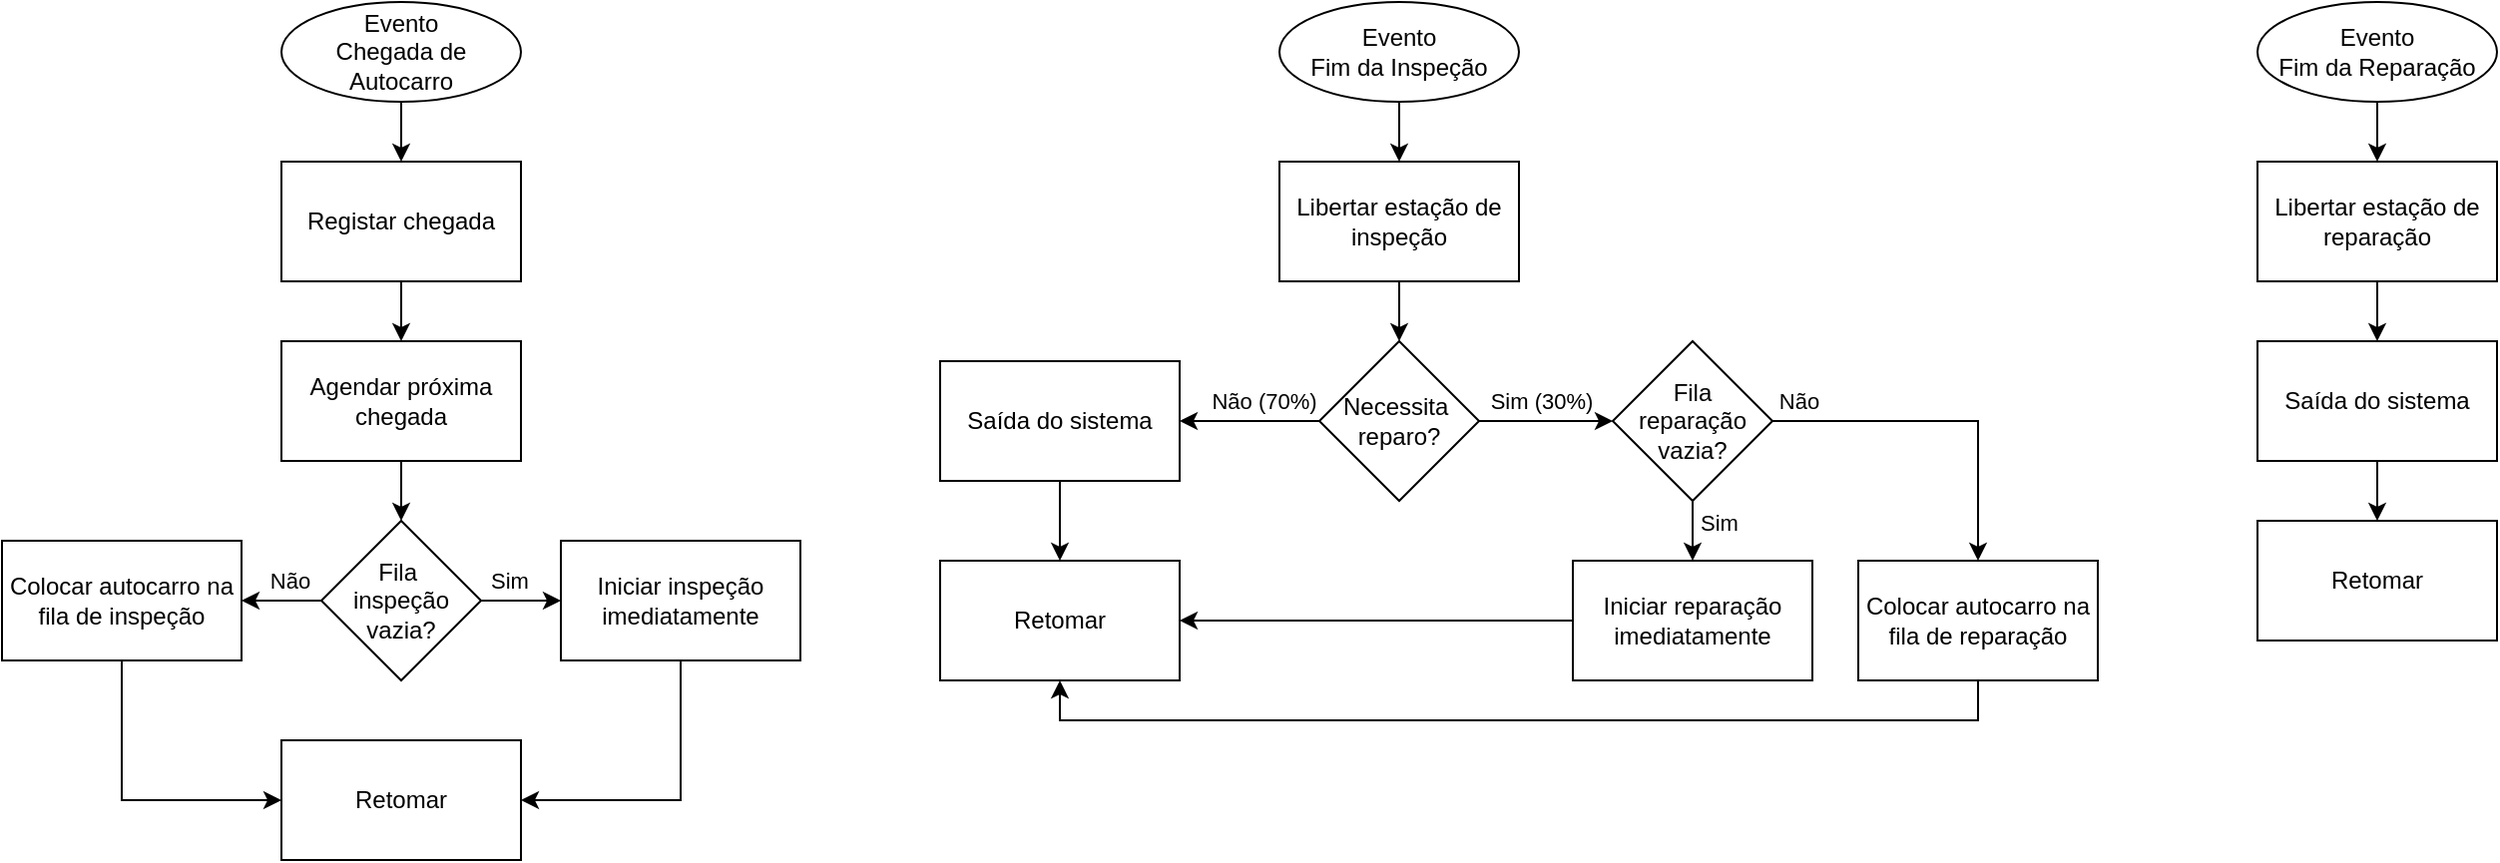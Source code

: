 <mxfile version="27.0.2" pages="2">
  <diagram name="Fluxogramas" id="xQIqP9B8EkHaDndvP4lS">
    <mxGraphModel dx="1773" dy="732" grid="1" gridSize="10" guides="1" tooltips="1" connect="1" arrows="1" fold="1" page="1" pageScale="1" pageWidth="827" pageHeight="1169" math="0" shadow="0">
      <root>
        <mxCell id="0" />
        <mxCell id="1" parent="0" />
        <mxCell id="2UPEshlx9W18VEsSvaUy-1" style="edgeStyle=orthogonalEdgeStyle;rounded=0;orthogonalLoop=1;jettySize=auto;html=1;exitX=0.5;exitY=1;exitDx=0;exitDy=0;entryX=0.5;entryY=0;entryDx=0;entryDy=0;" parent="1" source="2UPEshlx9W18VEsSvaUy-2" target="2UPEshlx9W18VEsSvaUy-4" edge="1">
          <mxGeometry relative="1" as="geometry" />
        </mxCell>
        <mxCell id="2UPEshlx9W18VEsSvaUy-2" value="Evento&lt;br&gt;Chegada de Autocarro" style="ellipse;whiteSpace=wrap;html=1;" parent="1" vertex="1">
          <mxGeometry x="-130" y="400" width="120" height="50" as="geometry" />
        </mxCell>
        <mxCell id="2UPEshlx9W18VEsSvaUy-3" style="edgeStyle=orthogonalEdgeStyle;rounded=0;orthogonalLoop=1;jettySize=auto;html=1;exitX=0.5;exitY=1;exitDx=0;exitDy=0;entryX=0.5;entryY=0;entryDx=0;entryDy=0;" parent="1" source="2UPEshlx9W18VEsSvaUy-4" target="2UPEshlx9W18VEsSvaUy-6" edge="1">
          <mxGeometry relative="1" as="geometry" />
        </mxCell>
        <mxCell id="2UPEshlx9W18VEsSvaUy-4" value="Registar chegada" style="rounded=0;whiteSpace=wrap;html=1;" parent="1" vertex="1">
          <mxGeometry x="-130" y="480" width="120" height="60" as="geometry" />
        </mxCell>
        <mxCell id="2UPEshlx9W18VEsSvaUy-5" style="edgeStyle=orthogonalEdgeStyle;rounded=0;orthogonalLoop=1;jettySize=auto;html=1;exitX=0.5;exitY=1;exitDx=0;exitDy=0;entryX=0.5;entryY=0;entryDx=0;entryDy=0;" parent="1" source="2UPEshlx9W18VEsSvaUy-6" target="2UPEshlx9W18VEsSvaUy-16" edge="1">
          <mxGeometry relative="1" as="geometry" />
        </mxCell>
        <mxCell id="2UPEshlx9W18VEsSvaUy-6" value="Agendar próxima chegada" style="rounded=0;whiteSpace=wrap;html=1;" parent="1" vertex="1">
          <mxGeometry x="-130" y="570" width="120" height="60" as="geometry" />
        </mxCell>
        <mxCell id="2UPEshlx9W18VEsSvaUy-7" style="edgeStyle=orthogonalEdgeStyle;rounded=0;orthogonalLoop=1;jettySize=auto;html=1;exitX=0.5;exitY=1;exitDx=0;exitDy=0;entryX=1;entryY=0.5;entryDx=0;entryDy=0;" parent="1" source="2UPEshlx9W18VEsSvaUy-8" target="2UPEshlx9W18VEsSvaUy-11" edge="1">
          <mxGeometry relative="1" as="geometry" />
        </mxCell>
        <mxCell id="2UPEshlx9W18VEsSvaUy-8" value="Iniciar inspeção imediatamente" style="rounded=0;whiteSpace=wrap;html=1;" parent="1" vertex="1">
          <mxGeometry x="10" y="670" width="120" height="60" as="geometry" />
        </mxCell>
        <mxCell id="2UPEshlx9W18VEsSvaUy-9" style="edgeStyle=orthogonalEdgeStyle;rounded=0;orthogonalLoop=1;jettySize=auto;html=1;exitX=0.5;exitY=1;exitDx=0;exitDy=0;entryX=0;entryY=0.5;entryDx=0;entryDy=0;" parent="1" source="2UPEshlx9W18VEsSvaUy-10" target="2UPEshlx9W18VEsSvaUy-11" edge="1">
          <mxGeometry relative="1" as="geometry" />
        </mxCell>
        <mxCell id="2UPEshlx9W18VEsSvaUy-10" value="Colocar autocarro na fila de inspeção" style="rounded=0;whiteSpace=wrap;html=1;" parent="1" vertex="1">
          <mxGeometry x="-270" y="670" width="120" height="60" as="geometry" />
        </mxCell>
        <mxCell id="2UPEshlx9W18VEsSvaUy-11" value="Retomar" style="rounded=0;whiteSpace=wrap;html=1;" parent="1" vertex="1">
          <mxGeometry x="-130" y="770" width="120" height="60" as="geometry" />
        </mxCell>
        <mxCell id="2UPEshlx9W18VEsSvaUy-12" style="edgeStyle=orthogonalEdgeStyle;rounded=0;orthogonalLoop=1;jettySize=auto;html=1;exitX=0;exitY=0.5;exitDx=0;exitDy=0;entryX=1;entryY=0.5;entryDx=0;entryDy=0;" parent="1" source="2UPEshlx9W18VEsSvaUy-16" target="2UPEshlx9W18VEsSvaUy-10" edge="1">
          <mxGeometry relative="1" as="geometry" />
        </mxCell>
        <mxCell id="2UPEshlx9W18VEsSvaUy-13" value="Não" style="edgeLabel;html=1;align=center;verticalAlign=middle;resizable=0;points=[];" parent="2UPEshlx9W18VEsSvaUy-12" vertex="1" connectable="0">
          <mxGeometry x="-0.2" relative="1" as="geometry">
            <mxPoint y="-10" as="offset" />
          </mxGeometry>
        </mxCell>
        <mxCell id="2UPEshlx9W18VEsSvaUy-14" style="edgeStyle=orthogonalEdgeStyle;rounded=0;orthogonalLoop=1;jettySize=auto;html=1;exitX=1;exitY=0.5;exitDx=0;exitDy=0;entryX=0;entryY=0.5;entryDx=0;entryDy=0;" parent="1" source="2UPEshlx9W18VEsSvaUy-16" target="2UPEshlx9W18VEsSvaUy-8" edge="1">
          <mxGeometry relative="1" as="geometry" />
        </mxCell>
        <mxCell id="2UPEshlx9W18VEsSvaUy-15" value="Sim" style="edgeLabel;html=1;align=center;verticalAlign=middle;resizable=0;points=[];" parent="2UPEshlx9W18VEsSvaUy-14" vertex="1" connectable="0">
          <mxGeometry x="-0.3" relative="1" as="geometry">
            <mxPoint y="-10" as="offset" />
          </mxGeometry>
        </mxCell>
        <mxCell id="2UPEshlx9W18VEsSvaUy-16" value="Fila&amp;nbsp;&lt;div&gt;inspeção&lt;div&gt;vazia?&lt;/div&gt;&lt;/div&gt;" style="rhombus;whiteSpace=wrap;html=1;" parent="1" vertex="1">
          <mxGeometry x="-110" y="660" width="80" height="80" as="geometry" />
        </mxCell>
        <mxCell id="2UPEshlx9W18VEsSvaUy-17" style="edgeStyle=orthogonalEdgeStyle;rounded=0;orthogonalLoop=1;jettySize=auto;html=1;exitX=0.5;exitY=1;exitDx=0;exitDy=0;entryX=0.5;entryY=0;entryDx=0;entryDy=0;" parent="1" source="2UPEshlx9W18VEsSvaUy-18" target="2UPEshlx9W18VEsSvaUy-20" edge="1">
          <mxGeometry relative="1" as="geometry" />
        </mxCell>
        <mxCell id="2UPEshlx9W18VEsSvaUy-18" value="Evento&lt;br&gt;Fim da Inspeção" style="ellipse;whiteSpace=wrap;html=1;" parent="1" vertex="1">
          <mxGeometry x="370" y="400" width="120" height="50" as="geometry" />
        </mxCell>
        <mxCell id="2UPEshlx9W18VEsSvaUy-19" style="edgeStyle=orthogonalEdgeStyle;rounded=0;orthogonalLoop=1;jettySize=auto;html=1;exitX=0.5;exitY=1;exitDx=0;exitDy=0;entryX=0.5;entryY=0;entryDx=0;entryDy=0;" parent="1" source="2UPEshlx9W18VEsSvaUy-20" target="2UPEshlx9W18VEsSvaUy-28" edge="1">
          <mxGeometry relative="1" as="geometry">
            <mxPoint x="430" y="570" as="targetPoint" />
          </mxGeometry>
        </mxCell>
        <mxCell id="2UPEshlx9W18VEsSvaUy-20" value="Libertar estação de inspeção" style="rounded=0;whiteSpace=wrap;html=1;" parent="1" vertex="1">
          <mxGeometry x="370" y="480" width="120" height="60" as="geometry" />
        </mxCell>
        <mxCell id="2UPEshlx9W18VEsSvaUy-21" style="edgeStyle=orthogonalEdgeStyle;rounded=0;orthogonalLoop=1;jettySize=auto;html=1;exitX=0.5;exitY=1;exitDx=0;exitDy=0;entryX=0.5;entryY=0;entryDx=0;entryDy=0;" parent="1" source="2UPEshlx9W18VEsSvaUy-22" target="2UPEshlx9W18VEsSvaUy-23" edge="1">
          <mxGeometry relative="1" as="geometry" />
        </mxCell>
        <mxCell id="2UPEshlx9W18VEsSvaUy-22" value="Saída do sistema" style="rounded=0;whiteSpace=wrap;html=1;" parent="1" vertex="1">
          <mxGeometry x="200" y="580" width="120" height="60" as="geometry" />
        </mxCell>
        <mxCell id="2UPEshlx9W18VEsSvaUy-23" value="Retomar" style="rounded=0;whiteSpace=wrap;html=1;" parent="1" vertex="1">
          <mxGeometry x="200" y="680" width="120" height="60" as="geometry" />
        </mxCell>
        <mxCell id="2UPEshlx9W18VEsSvaUy-24" style="edgeStyle=orthogonalEdgeStyle;rounded=0;orthogonalLoop=1;jettySize=auto;html=1;exitX=0;exitY=0.5;exitDx=0;exitDy=0;entryX=1;entryY=0.5;entryDx=0;entryDy=0;" parent="1" source="2UPEshlx9W18VEsSvaUy-28" target="2UPEshlx9W18VEsSvaUy-22" edge="1">
          <mxGeometry relative="1" as="geometry" />
        </mxCell>
        <mxCell id="2UPEshlx9W18VEsSvaUy-25" value="Não (70%)" style="edgeLabel;html=1;align=center;verticalAlign=middle;resizable=0;points=[];" parent="2UPEshlx9W18VEsSvaUy-24" vertex="1" connectable="0">
          <mxGeometry x="-0.2" relative="1" as="geometry">
            <mxPoint y="-10" as="offset" />
          </mxGeometry>
        </mxCell>
        <mxCell id="2UPEshlx9W18VEsSvaUy-26" style="edgeStyle=orthogonalEdgeStyle;rounded=0;orthogonalLoop=1;jettySize=auto;html=1;exitX=1;exitY=0.5;exitDx=0;exitDy=0;entryX=0;entryY=0.5;entryDx=0;entryDy=0;" parent="1" source="2UPEshlx9W18VEsSvaUy-28" target="2UPEshlx9W18VEsSvaUy-37" edge="1">
          <mxGeometry relative="1" as="geometry">
            <mxPoint x="530" y="620" as="targetPoint" />
          </mxGeometry>
        </mxCell>
        <mxCell id="2UPEshlx9W18VEsSvaUy-27" value="Sim (30%)" style="edgeLabel;html=1;align=center;verticalAlign=middle;resizable=0;points=[];" parent="2UPEshlx9W18VEsSvaUy-26" vertex="1" connectable="0">
          <mxGeometry x="-0.3" relative="1" as="geometry">
            <mxPoint x="7" y="-10" as="offset" />
          </mxGeometry>
        </mxCell>
        <mxCell id="2UPEshlx9W18VEsSvaUy-28" value="Necessita&amp;nbsp;&lt;div&gt;reparo?&lt;/div&gt;" style="rhombus;whiteSpace=wrap;html=1;" parent="1" vertex="1">
          <mxGeometry x="390" y="570" width="80" height="80" as="geometry" />
        </mxCell>
        <mxCell id="2UPEshlx9W18VEsSvaUy-29" style="edgeStyle=orthogonalEdgeStyle;rounded=0;orthogonalLoop=1;jettySize=auto;html=1;exitX=0;exitY=0.5;exitDx=0;exitDy=0;entryX=1;entryY=0.5;entryDx=0;entryDy=0;" parent="1" source="2UPEshlx9W18VEsSvaUy-30" target="2UPEshlx9W18VEsSvaUy-23" edge="1">
          <mxGeometry relative="1" as="geometry" />
        </mxCell>
        <mxCell id="2UPEshlx9W18VEsSvaUy-30" value="Iniciar reparação imediatamente" style="rounded=0;whiteSpace=wrap;html=1;" parent="1" vertex="1">
          <mxGeometry x="517" y="680" width="120" height="60" as="geometry" />
        </mxCell>
        <mxCell id="2UPEshlx9W18VEsSvaUy-31" style="edgeStyle=orthogonalEdgeStyle;rounded=0;orthogonalLoop=1;jettySize=auto;html=1;exitX=0.5;exitY=1;exitDx=0;exitDy=0;entryX=0.5;entryY=1;entryDx=0;entryDy=0;" parent="1" source="2UPEshlx9W18VEsSvaUy-32" target="2UPEshlx9W18VEsSvaUy-23" edge="1">
          <mxGeometry relative="1" as="geometry" />
        </mxCell>
        <mxCell id="2UPEshlx9W18VEsSvaUy-32" value="Colocar autocarro na fila de reparação" style="rounded=0;whiteSpace=wrap;html=1;" parent="1" vertex="1">
          <mxGeometry x="660" y="680" width="120" height="60" as="geometry" />
        </mxCell>
        <mxCell id="2UPEshlx9W18VEsSvaUy-33" style="edgeStyle=orthogonalEdgeStyle;rounded=0;orthogonalLoop=1;jettySize=auto;html=1;exitX=1;exitY=0.5;exitDx=0;exitDy=0;entryX=0.5;entryY=0;entryDx=0;entryDy=0;" parent="1" source="2UPEshlx9W18VEsSvaUy-37" target="2UPEshlx9W18VEsSvaUy-32" edge="1">
          <mxGeometry relative="1" as="geometry">
            <Array as="points">
              <mxPoint x="720" y="610" />
            </Array>
          </mxGeometry>
        </mxCell>
        <mxCell id="2UPEshlx9W18VEsSvaUy-34" value="Não" style="edgeLabel;html=1;align=center;verticalAlign=middle;resizable=0;points=[];" parent="2UPEshlx9W18VEsSvaUy-33" vertex="1" connectable="0">
          <mxGeometry x="-0.2" relative="1" as="geometry">
            <mxPoint x="-56" y="-10" as="offset" />
          </mxGeometry>
        </mxCell>
        <mxCell id="2UPEshlx9W18VEsSvaUy-35" style="edgeStyle=orthogonalEdgeStyle;rounded=0;orthogonalLoop=1;jettySize=auto;html=1;exitX=0.5;exitY=1;exitDx=0;exitDy=0;entryX=0.5;entryY=0;entryDx=0;entryDy=0;" parent="1" source="2UPEshlx9W18VEsSvaUy-37" target="2UPEshlx9W18VEsSvaUy-30" edge="1">
          <mxGeometry relative="1" as="geometry" />
        </mxCell>
        <mxCell id="2UPEshlx9W18VEsSvaUy-36" value="Sim" style="edgeLabel;html=1;align=center;verticalAlign=middle;resizable=0;points=[];" parent="2UPEshlx9W18VEsSvaUy-35" vertex="1" connectable="0">
          <mxGeometry x="-0.3" relative="1" as="geometry">
            <mxPoint x="13" as="offset" />
          </mxGeometry>
        </mxCell>
        <mxCell id="2UPEshlx9W18VEsSvaUy-37" value="Fila&lt;div&gt;reparação&lt;/div&gt;&lt;div&gt;vazia?&lt;/div&gt;" style="rhombus;whiteSpace=wrap;html=1;" parent="1" vertex="1">
          <mxGeometry x="537" y="570" width="80" height="80" as="geometry" />
        </mxCell>
        <mxCell id="2UPEshlx9W18VEsSvaUy-38" style="edgeStyle=orthogonalEdgeStyle;rounded=0;orthogonalLoop=1;jettySize=auto;html=1;exitX=0.5;exitY=1;exitDx=0;exitDy=0;entryX=0.5;entryY=0;entryDx=0;entryDy=0;" parent="1" source="2UPEshlx9W18VEsSvaUy-39" target="2UPEshlx9W18VEsSvaUy-41" edge="1">
          <mxGeometry relative="1" as="geometry" />
        </mxCell>
        <mxCell id="2UPEshlx9W18VEsSvaUy-39" value="&lt;div&gt;Evento&lt;/div&gt;&lt;div&gt;Fim da Reparação&lt;/div&gt;" style="ellipse;whiteSpace=wrap;html=1;" parent="1" vertex="1">
          <mxGeometry x="860" y="400" width="120" height="50" as="geometry" />
        </mxCell>
        <mxCell id="nL295JHVEjOsVsGAnOce-2" style="edgeStyle=orthogonalEdgeStyle;rounded=0;orthogonalLoop=1;jettySize=auto;html=1;exitX=0.5;exitY=1;exitDx=0;exitDy=0;entryX=0.5;entryY=0;entryDx=0;entryDy=0;" parent="1" source="2UPEshlx9W18VEsSvaUy-41" target="nL295JHVEjOsVsGAnOce-1" edge="1">
          <mxGeometry relative="1" as="geometry" />
        </mxCell>
        <mxCell id="2UPEshlx9W18VEsSvaUy-41" value="Libertar estação de reparação" style="rounded=0;whiteSpace=wrap;html=1;" parent="1" vertex="1">
          <mxGeometry x="860" y="480" width="120" height="60" as="geometry" />
        </mxCell>
        <mxCell id="2UPEshlx9W18VEsSvaUy-42" value="Retomar" style="rounded=0;whiteSpace=wrap;html=1;" parent="1" vertex="1">
          <mxGeometry x="860" y="660" width="120" height="60" as="geometry" />
        </mxCell>
        <mxCell id="nL295JHVEjOsVsGAnOce-3" style="edgeStyle=orthogonalEdgeStyle;rounded=0;orthogonalLoop=1;jettySize=auto;html=1;exitX=0.5;exitY=1;exitDx=0;exitDy=0;entryX=0.5;entryY=0;entryDx=0;entryDy=0;" parent="1" source="nL295JHVEjOsVsGAnOce-1" target="2UPEshlx9W18VEsSvaUy-42" edge="1">
          <mxGeometry relative="1" as="geometry" />
        </mxCell>
        <mxCell id="nL295JHVEjOsVsGAnOce-1" value="Saída do sistema" style="rounded=0;whiteSpace=wrap;html=1;" parent="1" vertex="1">
          <mxGeometry x="860" y="570" width="120" height="60" as="geometry" />
        </mxCell>
      </root>
    </mxGraphModel>
  </diagram>
  <diagram id="w8EU0jebM9UiKpzFlE9m" name="Grafo de Eventos">
    <mxGraphModel dx="591" dy="458" grid="1" gridSize="10" guides="1" tooltips="1" connect="1" arrows="1" fold="1" page="1" pageScale="1" pageWidth="827" pageHeight="1169" math="0" shadow="0">
      <root>
        <mxCell id="0" />
        <mxCell id="1" parent="0" />
        <mxCell id="Hgv9ZsD2Dc_zdtLHSh5o-9" style="edgeStyle=orthogonalEdgeStyle;rounded=0;orthogonalLoop=1;jettySize=auto;html=1;exitX=1;exitY=0.5;exitDx=0;exitDy=0;entryX=0;entryY=0.5;entryDx=0;entryDy=0;strokeWidth=3;" edge="1" parent="1" source="Hgv9ZsD2Dc_zdtLHSh5o-1" target="Hgv9ZsD2Dc_zdtLHSh5o-2">
          <mxGeometry relative="1" as="geometry" />
        </mxCell>
        <mxCell id="Hgv9ZsD2Dc_zdtLHSh5o-1" value="Chegada" style="ellipse;whiteSpace=wrap;html=1;aspect=fixed;" vertex="1" parent="1">
          <mxGeometry x="160" y="240" width="80" height="80" as="geometry" />
        </mxCell>
        <mxCell id="Hgv9ZsD2Dc_zdtLHSh5o-11" style="edgeStyle=orthogonalEdgeStyle;rounded=0;orthogonalLoop=1;jettySize=auto;html=1;exitX=1;exitY=0.5;exitDx=0;exitDy=0;entryX=0;entryY=0.5;entryDx=0;entryDy=0;strokeWidth=3;" edge="1" parent="1" source="Hgv9ZsD2Dc_zdtLHSh5o-2" target="Hgv9ZsD2Dc_zdtLHSh5o-3">
          <mxGeometry relative="1" as="geometry" />
        </mxCell>
        <mxCell id="Hgv9ZsD2Dc_zdtLHSh5o-2" value="Fim da Inspeção" style="ellipse;whiteSpace=wrap;html=1;aspect=fixed;" vertex="1" parent="1">
          <mxGeometry x="320" y="240" width="80" height="80" as="geometry" />
        </mxCell>
        <mxCell id="Hgv9ZsD2Dc_zdtLHSh5o-3" value="Fim da Reparação" style="ellipse;whiteSpace=wrap;html=1;aspect=fixed;" vertex="1" parent="1">
          <mxGeometry x="480" y="240" width="80" height="80" as="geometry" />
        </mxCell>
        <mxCell id="Hgv9ZsD2Dc_zdtLHSh5o-4" value="" style="endArrow=classic;html=1;rounded=0;entryX=0;entryY=0.5;entryDx=0;entryDy=0;" edge="1" parent="1" target="Hgv9ZsD2Dc_zdtLHSh5o-1">
          <mxGeometry width="50" height="50" relative="1" as="geometry">
            <mxPoint x="70" y="280" as="sourcePoint" />
            <mxPoint x="280" y="290" as="targetPoint" />
            <Array as="points">
              <mxPoint x="80" y="280" />
              <mxPoint x="90" y="270" />
              <mxPoint x="100" y="290" />
              <mxPoint x="110" y="270" />
              <mxPoint x="120" y="290" />
              <mxPoint x="130" y="270" />
              <mxPoint x="140" y="280" />
              <mxPoint x="150" y="280" />
            </Array>
          </mxGeometry>
        </mxCell>
        <mxCell id="Hgv9ZsD2Dc_zdtLHSh5o-8" value="" style="curved=1;endArrow=classic;html=1;rounded=0;exitX=0;exitY=0;exitDx=0;exitDy=0;entryX=1;entryY=0;entryDx=0;entryDy=0;strokeWidth=3;" edge="1" parent="1" source="Hgv9ZsD2Dc_zdtLHSh5o-1" target="Hgv9ZsD2Dc_zdtLHSh5o-1">
          <mxGeometry width="50" height="50" relative="1" as="geometry">
            <mxPoint x="190" y="260" as="sourcePoint" />
            <mxPoint x="240" y="210" as="targetPoint" />
            <Array as="points">
              <mxPoint x="170" y="230" />
              <mxPoint x="200" y="220" />
              <mxPoint x="230" y="230" />
            </Array>
          </mxGeometry>
        </mxCell>
        <mxCell id="Hgv9ZsD2Dc_zdtLHSh5o-10" value="" style="curved=1;endArrow=classic;html=1;rounded=0;exitX=0;exitY=0;exitDx=0;exitDy=0;entryX=1;entryY=0;entryDx=0;entryDy=0;strokeWidth=3;" edge="1" parent="1" source="Hgv9ZsD2Dc_zdtLHSh5o-2" target="Hgv9ZsD2Dc_zdtLHSh5o-2">
          <mxGeometry width="50" height="50" relative="1" as="geometry">
            <mxPoint x="332" y="252" as="sourcePoint" />
            <mxPoint x="388" y="252" as="targetPoint" />
            <Array as="points">
              <mxPoint x="330" y="230" />
              <mxPoint x="360" y="220" />
              <mxPoint x="390" y="230" />
            </Array>
          </mxGeometry>
        </mxCell>
        <mxCell id="Hgv9ZsD2Dc_zdtLHSh5o-12" value="" style="curved=1;endArrow=classic;html=1;rounded=0;exitX=0;exitY=0;exitDx=0;exitDy=0;entryX=1;entryY=0;entryDx=0;entryDy=0;strokeWidth=3;" edge="1" parent="1" source="Hgv9ZsD2Dc_zdtLHSh5o-3" target="Hgv9ZsD2Dc_zdtLHSh5o-3">
          <mxGeometry width="50" height="50" relative="1" as="geometry">
            <mxPoint x="492" y="252" as="sourcePoint" />
            <mxPoint x="548" y="252" as="targetPoint" />
            <Array as="points">
              <mxPoint x="490" y="230" />
              <mxPoint x="520" y="220" />
              <mxPoint x="550" y="230" />
            </Array>
          </mxGeometry>
        </mxCell>
      </root>
    </mxGraphModel>
  </diagram>
</mxfile>
